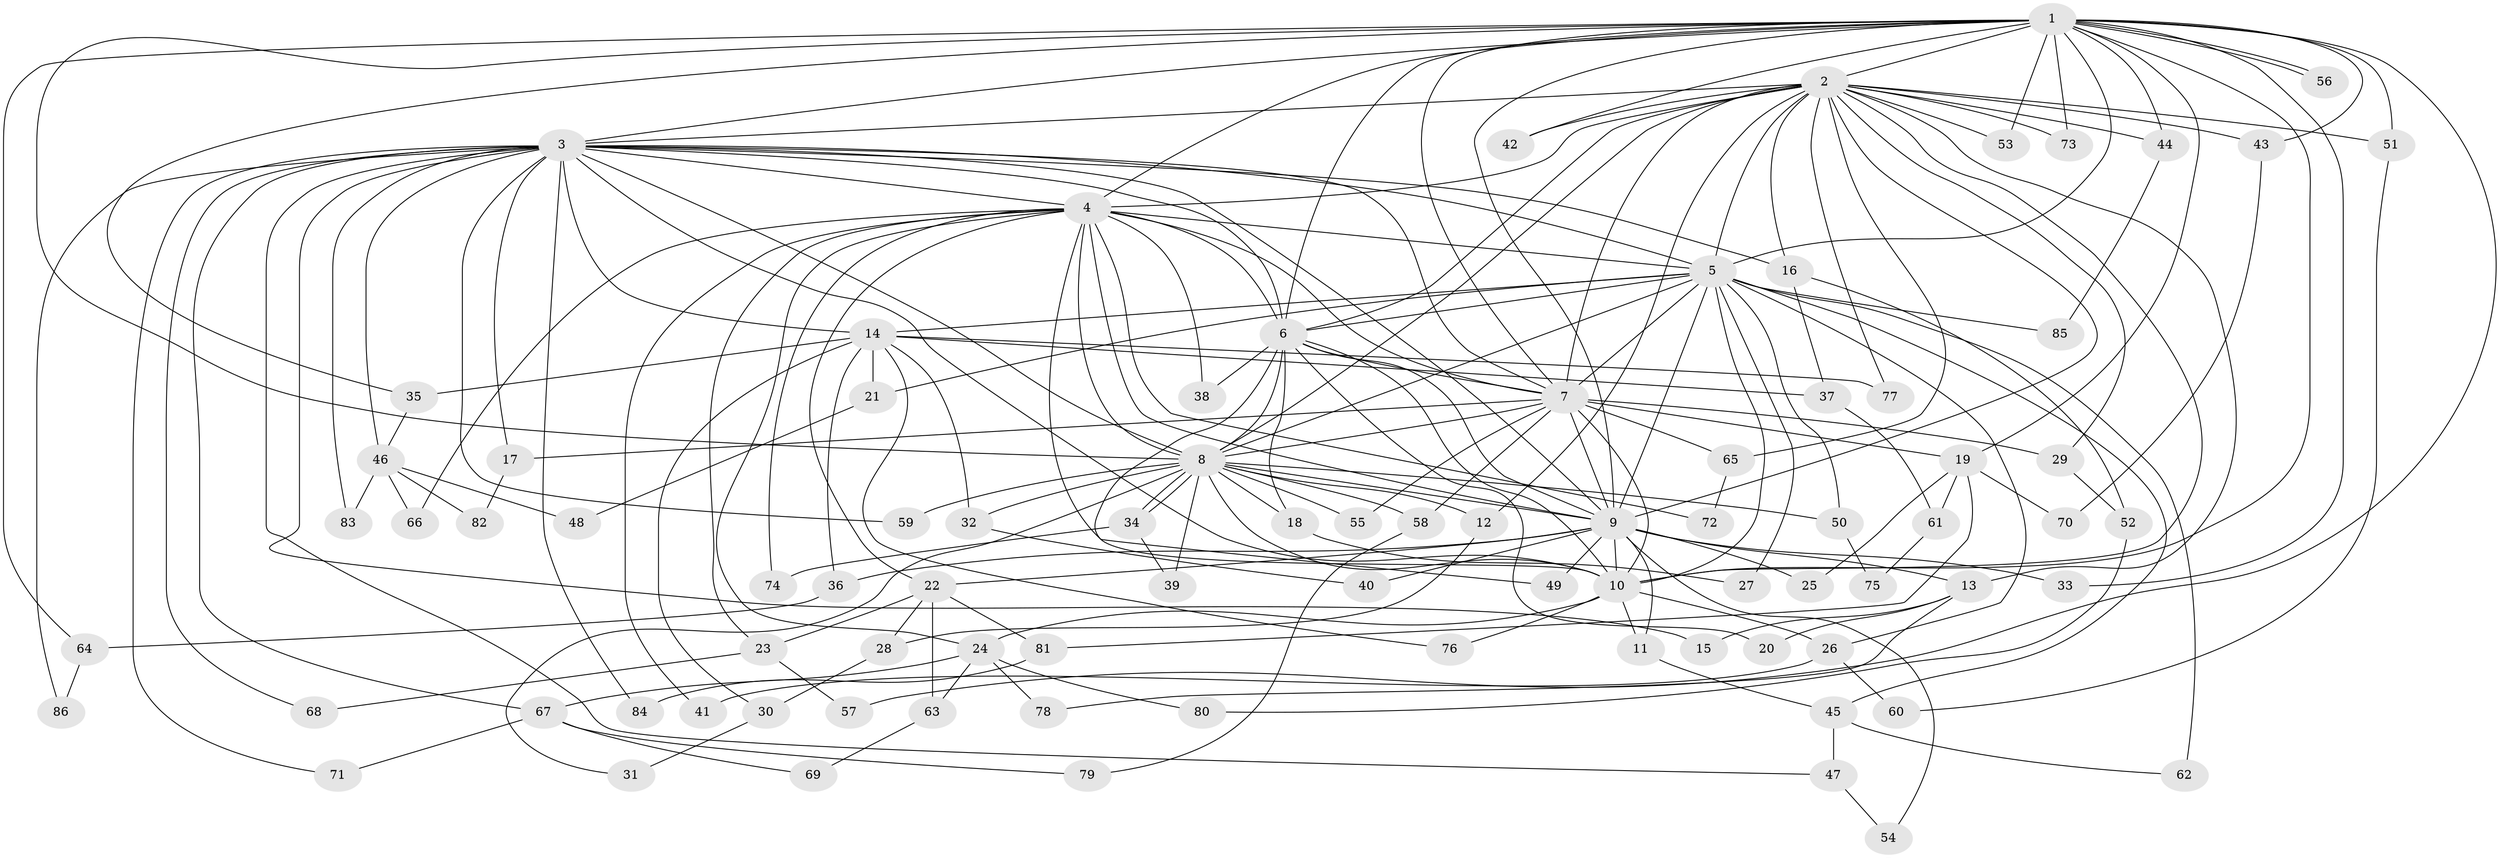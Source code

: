 // Generated by graph-tools (version 1.1) at 2025/43/03/09/25 04:43:53]
// undirected, 86 vertices, 197 edges
graph export_dot {
graph [start="1"]
  node [color=gray90,style=filled];
  1;
  2;
  3;
  4;
  5;
  6;
  7;
  8;
  9;
  10;
  11;
  12;
  13;
  14;
  15;
  16;
  17;
  18;
  19;
  20;
  21;
  22;
  23;
  24;
  25;
  26;
  27;
  28;
  29;
  30;
  31;
  32;
  33;
  34;
  35;
  36;
  37;
  38;
  39;
  40;
  41;
  42;
  43;
  44;
  45;
  46;
  47;
  48;
  49;
  50;
  51;
  52;
  53;
  54;
  55;
  56;
  57;
  58;
  59;
  60;
  61;
  62;
  63;
  64;
  65;
  66;
  67;
  68;
  69;
  70;
  71;
  72;
  73;
  74;
  75;
  76;
  77;
  78;
  79;
  80;
  81;
  82;
  83;
  84;
  85;
  86;
  1 -- 2;
  1 -- 3;
  1 -- 4;
  1 -- 5;
  1 -- 6;
  1 -- 7;
  1 -- 8;
  1 -- 9;
  1 -- 10;
  1 -- 19;
  1 -- 33;
  1 -- 35;
  1 -- 42;
  1 -- 43;
  1 -- 44;
  1 -- 51;
  1 -- 53;
  1 -- 56;
  1 -- 56;
  1 -- 57;
  1 -- 64;
  1 -- 73;
  2 -- 3;
  2 -- 4;
  2 -- 5;
  2 -- 6;
  2 -- 7;
  2 -- 8;
  2 -- 9;
  2 -- 10;
  2 -- 12;
  2 -- 13;
  2 -- 16;
  2 -- 29;
  2 -- 42;
  2 -- 43;
  2 -- 44;
  2 -- 51;
  2 -- 53;
  2 -- 65;
  2 -- 73;
  2 -- 77;
  3 -- 4;
  3 -- 5;
  3 -- 6;
  3 -- 7;
  3 -- 8;
  3 -- 9;
  3 -- 10;
  3 -- 14;
  3 -- 15;
  3 -- 16;
  3 -- 17;
  3 -- 46;
  3 -- 47;
  3 -- 59;
  3 -- 67;
  3 -- 68;
  3 -- 71;
  3 -- 83;
  3 -- 84;
  3 -- 86;
  4 -- 5;
  4 -- 6;
  4 -- 7;
  4 -- 8;
  4 -- 9;
  4 -- 10;
  4 -- 22;
  4 -- 23;
  4 -- 24;
  4 -- 38;
  4 -- 41;
  4 -- 66;
  4 -- 72;
  4 -- 74;
  5 -- 6;
  5 -- 7;
  5 -- 8;
  5 -- 9;
  5 -- 10;
  5 -- 14;
  5 -- 21;
  5 -- 26;
  5 -- 27;
  5 -- 45;
  5 -- 50;
  5 -- 62;
  5 -- 85;
  6 -- 7;
  6 -- 8;
  6 -- 9;
  6 -- 10;
  6 -- 18;
  6 -- 20;
  6 -- 38;
  6 -- 49;
  7 -- 8;
  7 -- 9;
  7 -- 10;
  7 -- 17;
  7 -- 19;
  7 -- 29;
  7 -- 55;
  7 -- 58;
  7 -- 65;
  8 -- 9;
  8 -- 10;
  8 -- 12;
  8 -- 18;
  8 -- 31;
  8 -- 32;
  8 -- 34;
  8 -- 34;
  8 -- 39;
  8 -- 50;
  8 -- 55;
  8 -- 58;
  8 -- 59;
  9 -- 10;
  9 -- 11;
  9 -- 13;
  9 -- 22;
  9 -- 25;
  9 -- 33;
  9 -- 36;
  9 -- 40;
  9 -- 49;
  9 -- 54;
  10 -- 11;
  10 -- 24;
  10 -- 26;
  10 -- 76;
  11 -- 45;
  12 -- 28;
  13 -- 15;
  13 -- 20;
  13 -- 78;
  14 -- 21;
  14 -- 30;
  14 -- 32;
  14 -- 35;
  14 -- 36;
  14 -- 37;
  14 -- 76;
  14 -- 77;
  16 -- 37;
  16 -- 52;
  17 -- 82;
  18 -- 27;
  19 -- 25;
  19 -- 61;
  19 -- 70;
  19 -- 81;
  21 -- 48;
  22 -- 23;
  22 -- 28;
  22 -- 63;
  22 -- 81;
  23 -- 57;
  23 -- 68;
  24 -- 63;
  24 -- 67;
  24 -- 78;
  24 -- 80;
  26 -- 41;
  26 -- 60;
  28 -- 30;
  29 -- 52;
  30 -- 31;
  32 -- 40;
  34 -- 39;
  34 -- 74;
  35 -- 46;
  36 -- 64;
  37 -- 61;
  43 -- 70;
  44 -- 85;
  45 -- 47;
  45 -- 62;
  46 -- 48;
  46 -- 66;
  46 -- 82;
  46 -- 83;
  47 -- 54;
  50 -- 75;
  51 -- 60;
  52 -- 80;
  58 -- 79;
  61 -- 75;
  63 -- 69;
  64 -- 86;
  65 -- 72;
  67 -- 69;
  67 -- 71;
  67 -- 79;
  81 -- 84;
}
